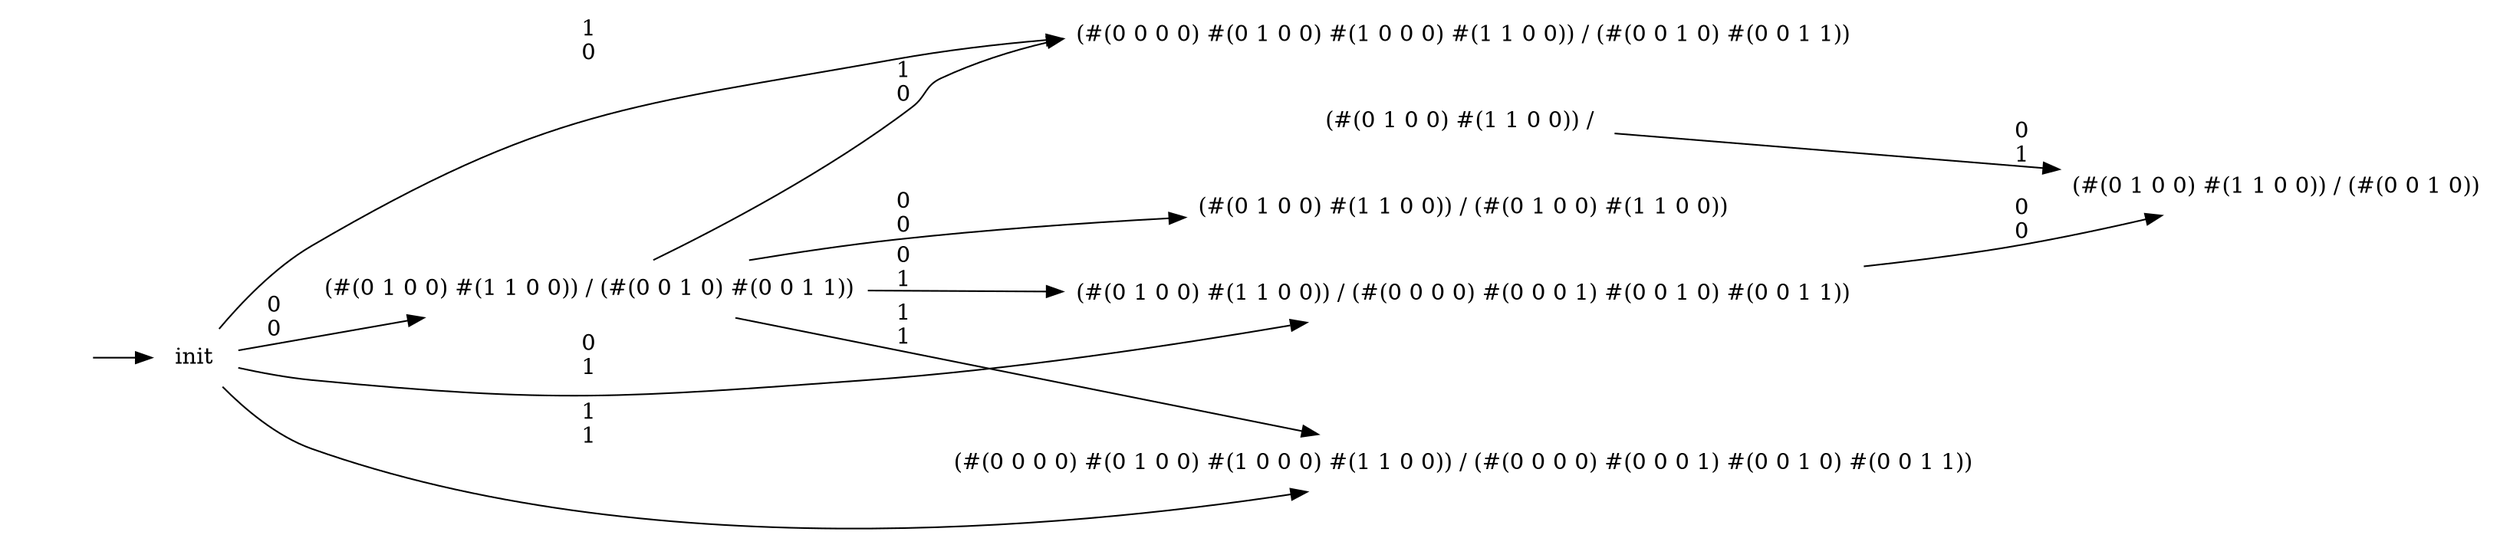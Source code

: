 /*
digraph G {
rankdir="LR";node[shape=none];
"#entry#"[shape=none label=""];
"#entry#"->"init"

"init"->"(#(0 1 0 0) #(1 1 0 0))"[label="0"];
"init"->"(#(0 0 0 0) #(0 1 0 0) #(1 0 0 0) #(1 1 0 0))"[label="1"];
"(#(0 1 0 0) #(1 1 0 0))"->"(#(0 1 0 0) #(1 1 0 0))"[label="0"];
"(#(0 1 0 0) #(1 1 0 0))"->"(#(0 0 0 0) #(0 1 0 0) #(1 0 0 0) #(1 1 0 0))"[label="1"];
"(#(0 0 0 0) #(0 1 0 0) #(1 0 0 0) #(1 1 0 0))"->"(#(1 0 0 0) #(1 1 0 0))"[label="0"];
"(#(0 0 0 0) #(0 1 0 0) #(1 0 0 0) #(1 1 0 0))"->"(#(0 1 0 0) #(1 1 0 0))"[label="1"];
"(#(1 0 0 0) #(1 1 0 0))"->"(#(0 0 0 0) #(0 1 0 0) #(1 0 0 0) #(1 1 0 0))"[label="0"];
"(#(1 0 0 0) #(1 1 0 0))"->"(#(1 0 0 0) #(1 1 0 0))"[label="1"];
}

digraph G {
fontsize = 18;
rankdir="LR";node[shape=none];
"#entry#"[shape=none label=""];

"init"->"(#(0 0 1 0) #(0 0 1 1))"[label="0"];
"init"->"(#(0 0 0 0) #(0 0 0 1) #(0 0 1 0) #(0 0 1 1))"[label="1"];
"(#(0 0 1 0) #(0 0 1 1))"->"(#(0 0 1 0) #(0 0 1 1))"[label="0"];
"(#(0 0 1 0) #(0 0 1 1))"->"(#(0 0 0 0) #(0 0 0 1) #(0 0 1 0) #(0 0 1 1))"[label="1"];
"(#(0 0 0 0) #(0 0 0 1) #(0 0 1 0) #(0 0 1 1))"->"(#(0 0 1 0))"[label="0"];
"(#(0 0 0 0) #(0 0 0 1) #(0 0 1 0) #(0 0 1 1))"->"(#(0 0 0 0) #(0 0 0 1) #(0 0 1 0))"[label="1"];
"(#(0 0 1 0))"->"(#(0 0 1 0) #(0 0 1 1))"[label="0"];
"(#(0 0 1 0))"->"(#(0 0 0 0) #(0 0 0 1) #(0 0 1 0) #(0 0 1 1))"[label="1"];
"(#(0 0 0 0) #(0 0 0 1) #(0 0 1 0))"->"(#(0 0 1 0))"[label="0"];
"(#(0 0 0 0) #(0 0 0 1) #(0 0 1 0))"->"(#(0 0 0 0) #(0 0 0 1) #(0 0 1 0))"[label="1"];

}
"init"->"(#(0 1 0 0) #(1 1 0 0)) /\ (#(0 0 1 0) #(0 0 1 1))"[label="0\n0"];
"init"->"(#(0 1 0 0) #(1 1 0 0)) /\ (#(0 0 0 0) #(0 0 0 1) #(0 0 1 0) #(0 0 1 1))"[label="0\n1"];
"init"->"(#(0 0 0 0) #(0 1 0 0) #(1 0 0 0) #(1 1 0 0)) /\ (#(0 0 1 0) #(0 0 1 1))"[label="1\n0"];
"init"->"(#(0 0 0 0) #(0 1 0 0) #(1 0 0 0) #(1 1 0 0)) /\ (#(0 0 0 0) #(0 0 0 1) #(0 0 1 0) #(0 0 1 1))"[label="1\n1"];

*/
digraph G {
rankdir="LR";node[shape=none];
"#entry#"[shape=none label=""];
"#entry#"->"init"

"init"->"(#(0 1 0 0) #(1 1 0 0)) /\ (#(0 0 1 0) #(0 0 1 1))"[label="0\n0"];
"init"->"(#(0 1 0 0) #(1 1 0 0)) /\ (#(0 0 0 0) #(0 0 0 1) #(0 0 1 0) #(0 0 1 1))"[label="0\n1"];
"init"->"(#(0 0 0 0) #(0 1 0 0) #(1 0 0 0) #(1 1 0 0)) /\ (#(0 0 1 0) #(0 0 1 1))"[label="1\n0"];
"init"->"(#(0 0 0 0) #(0 1 0 0) #(1 0 0 0) #(1 1 0 0)) /\ (#(0 0 0 0) #(0 0 0 1) #(0 0 1 0) #(0 0 1 1))"[label="1\n1"];

"(#(0 1 0 0) #(1 1 0 0)) /\ (#(0 0 1 0) #(0 0 1 1))"->"(#(0 1 0 0) #(1 1 0 0)) /\ (#(0 1 0 0) #(1 1 0 0))"[label="0\n0"];
"(#(0 1 0 0) #(1 1 0 0)) /\ (#(0 0 1 0) #(0 0 1 1))"->"(#(0 1 0 0) #(1 1 0 0)) /\ (#(0 0 0 0) #(0 0 0 1) #(0 0 1 0) #(0 0 1 1))"[label="0\n1"];
"(#(0 1 0 0) #(1 1 0 0)) /\ (#(0 0 1 0) #(0 0 1 1))"->"(#(0 0 0 0) #(0 1 0 0) #(1 0 0 0) #(1 1 0 0)) /\ (#(0 0 1 0) #(0 0 1 1))"[label="1\n0"];
"(#(0 1 0 0) #(1 1 0 0)) /\ (#(0 0 1 0) #(0 0 1 1))"->"(#(0 0 0 0) #(0 1 0 0) #(1 0 0 0) #(1 1 0 0)) /\ (#(0 0 0 0) #(0 0 0 1) #(0 0 1 0) #(0 0 1 1))"[label="1\n1"];

"(#(0 1 0 0) #(1 1 0 0)) /\ (#(0 0 0 0) #(0 0 0 1) #(0 0 1 0) #(0 0 1 1))"->"(#(0 1 0 0) #(1 1 0 0)) /\ (#(0 0 1 0))"[label="0\n0"];
"(#(0 1 0 0) #(1 1 0 0)) /\ "->"(#(0 1 0 0) #(1 1 0 0)) /\ (#(0 0 1 0))"[label="0\n1"];
}
